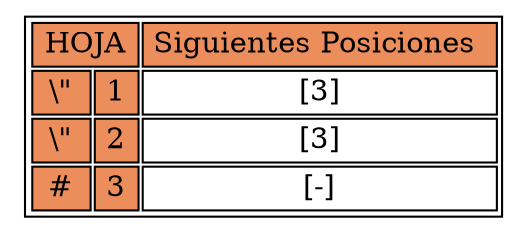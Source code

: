 digraph H {

	parent [
		shape=plaintext
		label=<
			<table border='1' cellborder='1'>
				<tr>
					<td bgcolor = "#EC8E5C" colspan = "4">HOJA</td>
					<td bgcolor = "#EC8E5C" colspan = "3">Siguientes Posiciones </td>
				</tr>

				<tr>
					<td bgcolor = "#EC8E5C" colspan = "3">\"</td>
					<td bgcolor = "#EC8E5C" >1</td>
					<td colspan = "3">[3]</td>
				</tr>

				<tr>
					<td bgcolor = "#EC8E5C" colspan = "3">\"</td>
					<td bgcolor = "#EC8E5C" >2</td>
					<td colspan = "3">[3]</td>
				</tr>

				<tr>
					<td bgcolor = "#EC8E5C" colspan = "3">#</td>
					<td bgcolor = "#EC8E5C" >3</td>
					<td colspan = "3">[-]</td>
				</tr>

			</table>
	>];

}
